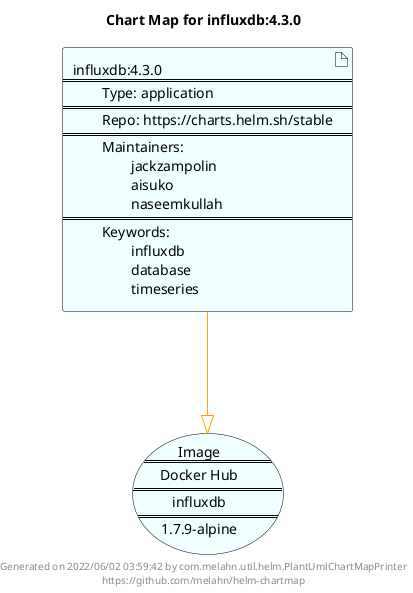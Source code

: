 @startuml
skinparam linetype ortho
skinparam backgroundColor white
skinparam usecaseBorderColor black
skinparam usecaseArrowColor LightSlateGray
skinparam artifactBorderColor black
skinparam artifactArrowColor LightSlateGray

title Chart Map for influxdb:4.3.0

'There is one referenced Helm Chart
artifact "influxdb:4.3.0\n====\n\tType: application\n====\n\tRepo: https://charts.helm.sh/stable\n====\n\tMaintainers: \n\t\tjackzampolin\n\t\taisuko\n\t\tnaseemkullah\n====\n\tKeywords: \n\t\tinfluxdb\n\t\tdatabase\n\t\ttimeseries" as influxdb_4_3_0 #Azure

'There is one referenced Docker Image
usecase "Image\n====\nDocker Hub\n====\ninfluxdb\n====\n1.7.9-alpine" as influxdb_1_7_9_alpine #Azure

'Chart Dependencies
influxdb_4_3_0--[#orange]-|>influxdb_1_7_9_alpine

center footer Generated on 2022/06/02 03:59:42 by com.melahn.util.helm.PlantUmlChartMapPrinter\nhttps://github.com/melahn/helm-chartmap
@enduml
